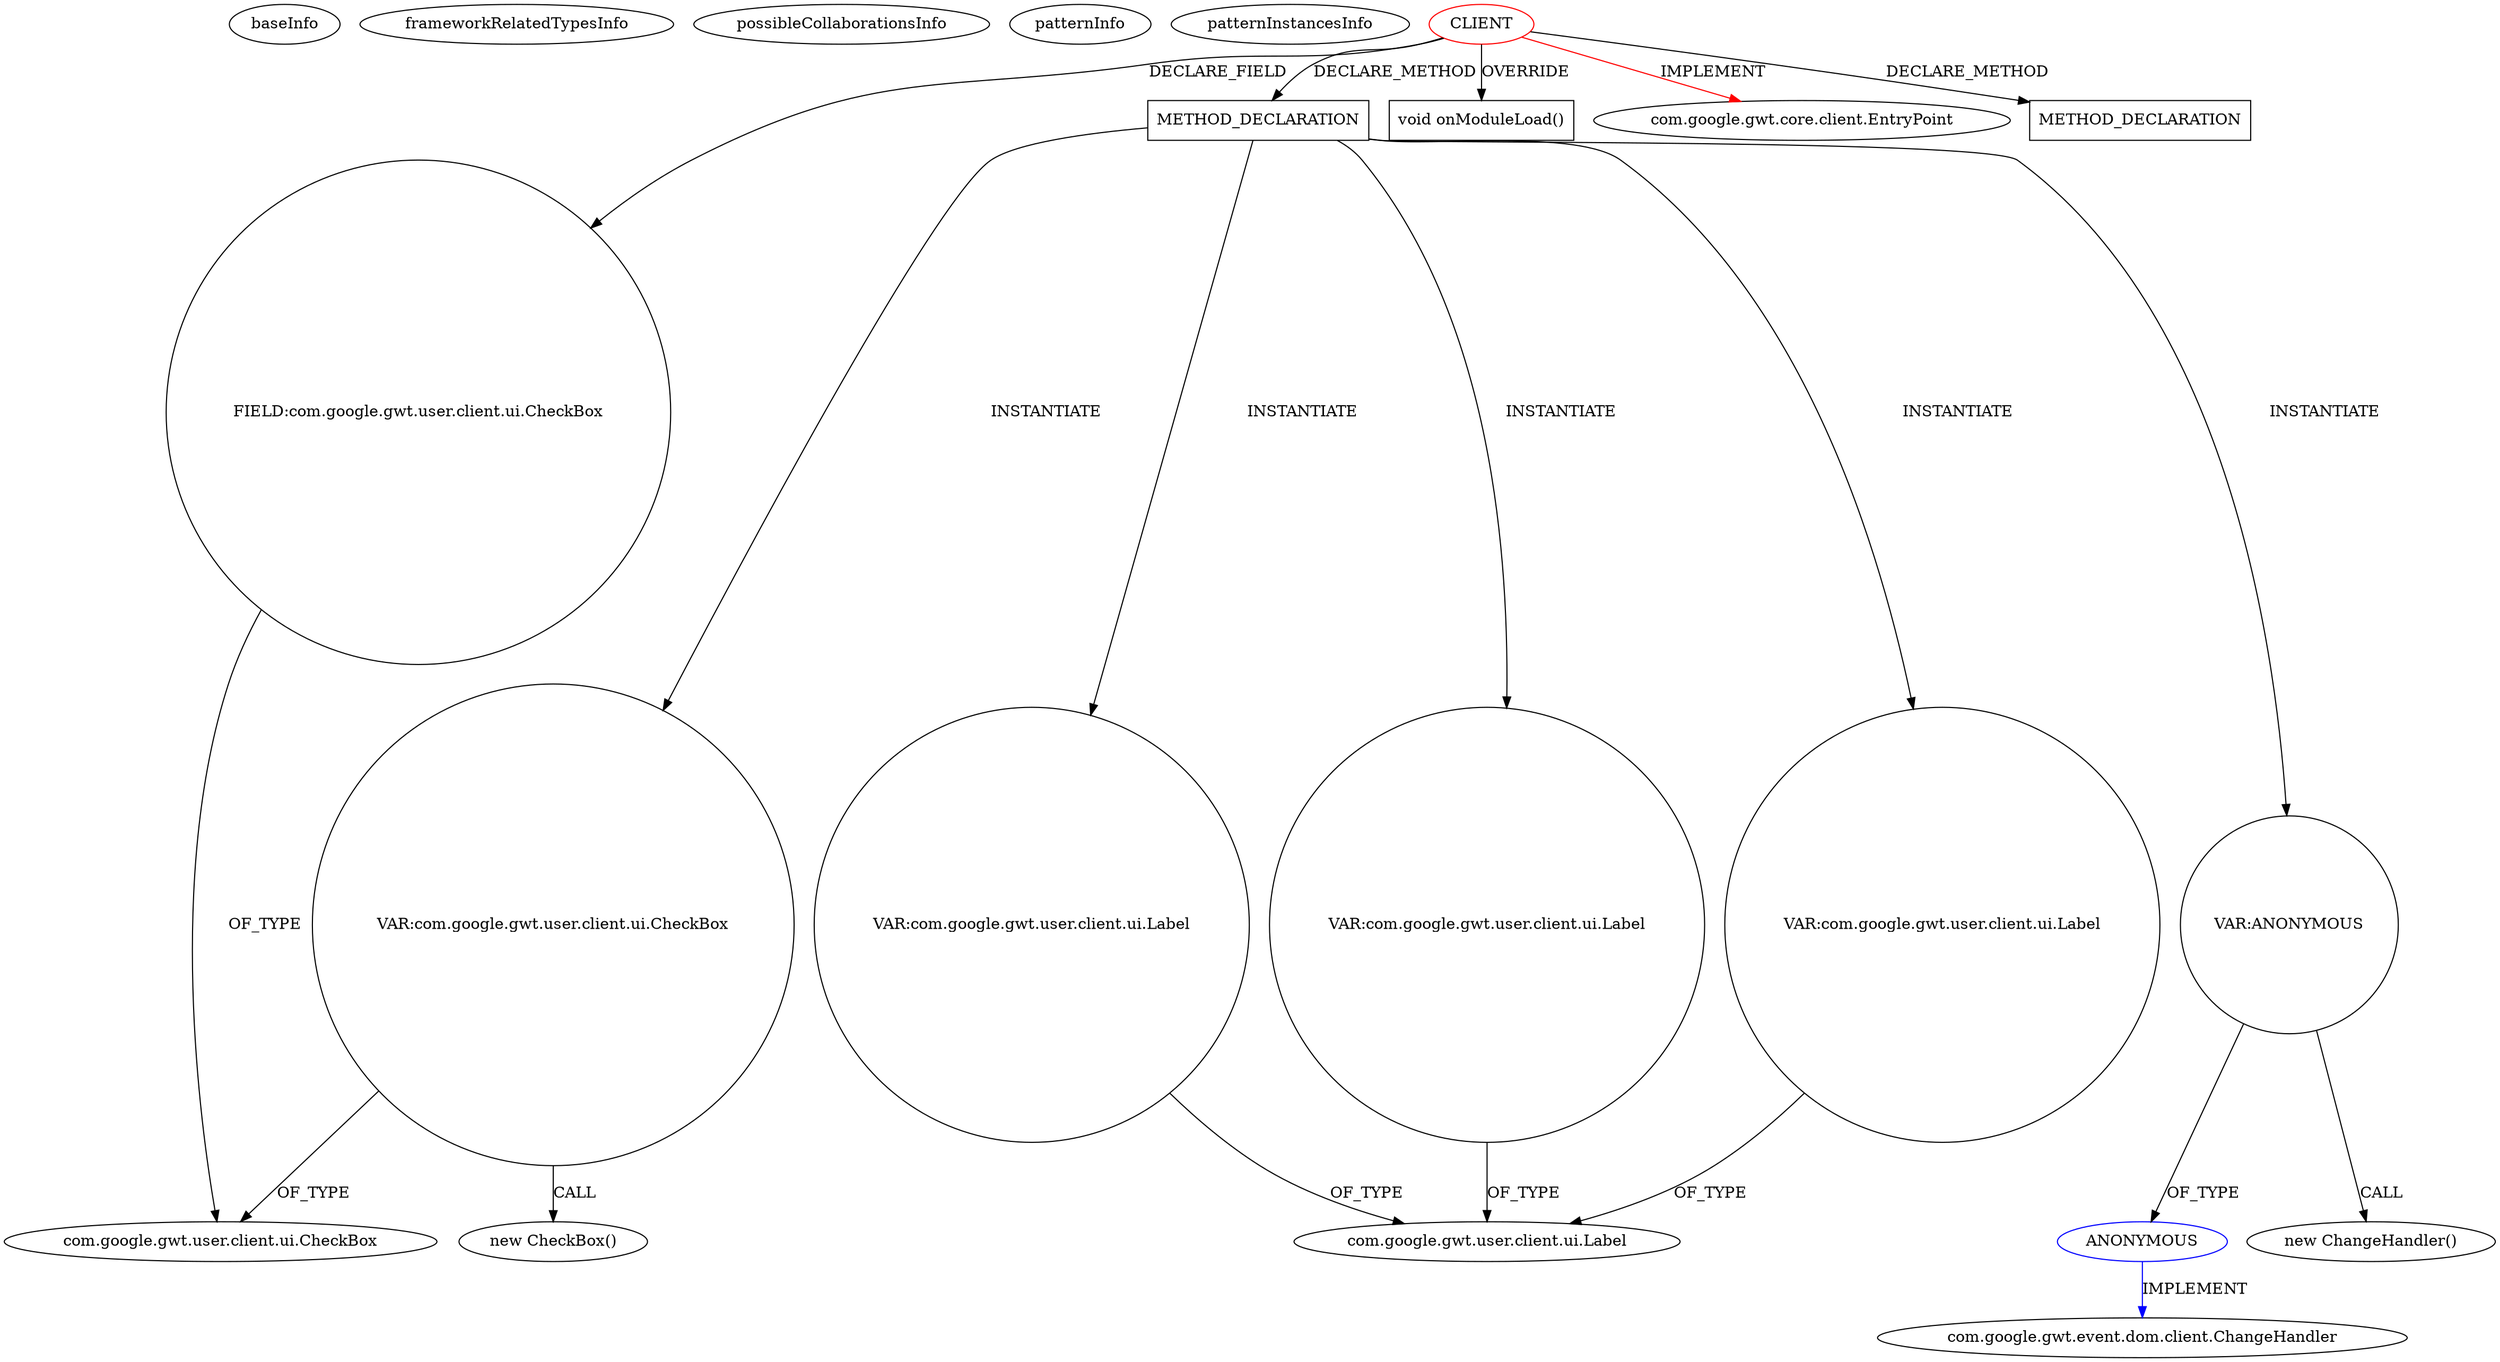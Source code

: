 digraph {
baseInfo[graphId=470,category="pattern",isAnonymous=false,possibleRelation=true]
frameworkRelatedTypesInfo[0="com.google.gwt.core.client.EntryPoint"]
possibleCollaborationsInfo[0="470~INSTANTIATION-CLIENT_METHOD_DECLARATION-~com.google.gwt.core.client.EntryPoint ~com.google.gwt.event.dom.client.ChangeHandler ~false~true"]
patternInfo[frequency=2.0,patternRootClient=0]
patternInstancesInfo[0="spydon-esiade~/spydon-esiade/esiade-master/src/net/esiade/client/Esiade.java~Esiade~4504",1="DeannaSurma-Census~/DeannaSurma-Census/Census-master/src/com/cs4302/census/client/Census.java~Census~109"]
116[label="com.google.gwt.event.dom.client.ChangeHandler",vertexType="FRAMEWORK_INTERFACE_TYPE",isFrameworkType=false]
242[label="ANONYMOUS",vertexType="REFERENCE_ANONYMOUS_DECLARATION",isFrameworkType=false,color=blue]
241[label="VAR:ANONYMOUS",vertexType="VARIABLE_EXPRESION",isFrameworkType=false,shape=circle]
77[label="METHOD_DECLARATION",vertexType="CLIENT_METHOD_DECLARATION",isFrameworkType=false,shape=box]
0[label="CLIENT",vertexType="ROOT_CLIENT_CLASS_DECLARATION",isFrameworkType=false,color=red]
18[label="FIELD:com.google.gwt.user.client.ui.CheckBox",vertexType="FIELD_DECLARATION",isFrameworkType=false,shape=circle]
20[label="void onModuleLoad()",vertexType="OVERRIDING_METHOD_DECLARATION",isFrameworkType=false,shape=box]
19[label="com.google.gwt.user.client.ui.CheckBox",vertexType="FRAMEWORK_CLASS_TYPE",isFrameworkType=false]
240[label="new ChangeHandler()",vertexType="CONSTRUCTOR_CALL",isFrameworkType=false]
1[label="com.google.gwt.core.client.EntryPoint",vertexType="FRAMEWORK_INTERFACE_TYPE",isFrameworkType=false]
302[label="VAR:com.google.gwt.user.client.ui.CheckBox",vertexType="VARIABLE_EXPRESION",isFrameworkType=false,shape=circle]
301[label="new CheckBox()",vertexType="CONSTRUCTOR_CALL",isFrameworkType=false]
645[label="METHOD_DECLARATION",vertexType="CLIENT_METHOD_DECLARATION",isFrameworkType=false,shape=box]
90[label="VAR:com.google.gwt.user.client.ui.Label",vertexType="VARIABLE_EXPRESION",isFrameworkType=false,shape=circle]
5[label="com.google.gwt.user.client.ui.Label",vertexType="FRAMEWORK_CLASS_TYPE",isFrameworkType=false]
286[label="VAR:com.google.gwt.user.client.ui.Label",vertexType="VARIABLE_EXPRESION",isFrameworkType=false,shape=circle]
82[label="VAR:com.google.gwt.user.client.ui.Label",vertexType="VARIABLE_EXPRESION",isFrameworkType=false,shape=circle]
286->5[label="OF_TYPE"]
18->19[label="OF_TYPE"]
82->5[label="OF_TYPE"]
0->1[label="IMPLEMENT",color=red]
242->116[label="IMPLEMENT",color=blue]
77->90[label="INSTANTIATE"]
77->286[label="INSTANTIATE"]
77->82[label="INSTANTIATE"]
0->645[label="DECLARE_METHOD"]
77->302[label="INSTANTIATE"]
77->241[label="INSTANTIATE"]
0->77[label="DECLARE_METHOD"]
302->19[label="OF_TYPE"]
241->242[label="OF_TYPE"]
302->301[label="CALL"]
90->5[label="OF_TYPE"]
0->18[label="DECLARE_FIELD"]
0->20[label="OVERRIDE"]
241->240[label="CALL"]
}
